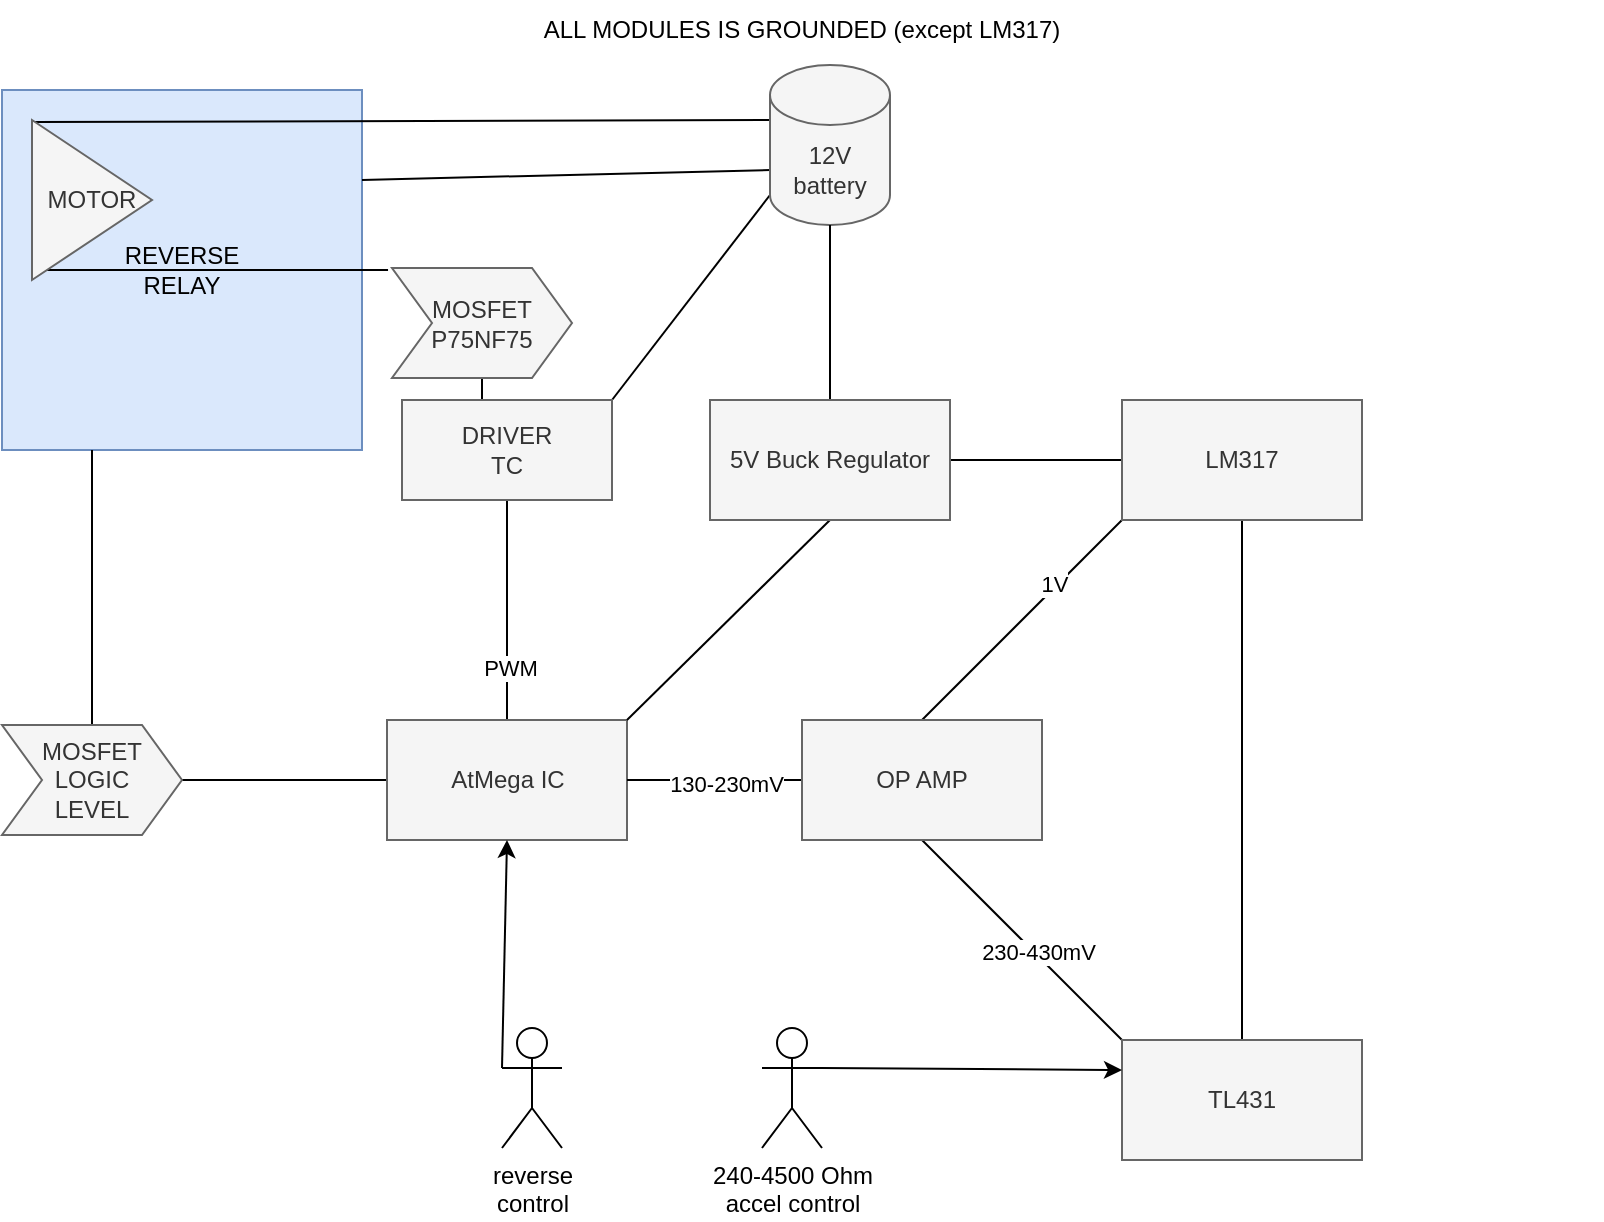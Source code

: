 <mxfile version="20.2.3" type="device"><diagram id="sPb9eUxnsZ-MSJxocBRI" name="Страница 1"><mxGraphModel dx="946" dy="591" grid="1" gridSize="10" guides="1" tooltips="1" connect="1" arrows="1" fold="1" page="1" pageScale="1" pageWidth="827" pageHeight="1169" math="0" shadow="0"><root><mxCell id="0"/><mxCell id="1" parent="0"/><mxCell id="a7ImAMt-HawjHiM1yz0Q-28" value="REVERSE&lt;br&gt;RELAY" style="whiteSpace=wrap;html=1;aspect=fixed;fillColor=#dae8fc;strokeColor=#6c8ebf;" vertex="1" parent="1"><mxGeometry y="45" width="180" height="180" as="geometry"/></mxCell><mxCell id="a7ImAMt-HawjHiM1yz0Q-10" style="edgeStyle=none;rounded=0;orthogonalLoop=1;jettySize=auto;html=1;exitX=0.5;exitY=0;exitDx=0;exitDy=0;entryX=0.5;entryY=1;entryDx=0;entryDy=0;endArrow=none;endFill=0;" edge="1" parent="1" source="a7ImAMt-HawjHiM1yz0Q-1" target="a7ImAMt-HawjHiM1yz0Q-9"><mxGeometry relative="1" as="geometry"/></mxCell><mxCell id="a7ImAMt-HawjHiM1yz0Q-47" value="PWM" style="edgeLabel;html=1;align=center;verticalAlign=middle;resizable=0;points=[];" vertex="1" connectable="0" parent="a7ImAMt-HawjHiM1yz0Q-10"><mxGeometry x="-0.527" relative="1" as="geometry"><mxPoint x="1" as="offset"/></mxGeometry></mxCell><mxCell id="a7ImAMt-HawjHiM1yz0Q-30" style="edgeStyle=none;rounded=0;orthogonalLoop=1;jettySize=auto;html=1;exitX=0;exitY=0.5;exitDx=0;exitDy=0;entryX=1;entryY=0.5;entryDx=0;entryDy=0;endArrow=none;endFill=0;" edge="1" parent="1" source="a7ImAMt-HawjHiM1yz0Q-1" target="a7ImAMt-HawjHiM1yz0Q-32"><mxGeometry relative="1" as="geometry"/></mxCell><mxCell id="a7ImAMt-HawjHiM1yz0Q-1" value="AtMega IC" style="rounded=0;whiteSpace=wrap;html=1;fillColor=#f5f5f5;fontColor=#333333;strokeColor=#666666;" vertex="1" parent="1"><mxGeometry x="192.5" y="360" width="120" height="60" as="geometry"/></mxCell><mxCell id="a7ImAMt-HawjHiM1yz0Q-11" style="edgeStyle=none;rounded=0;orthogonalLoop=1;jettySize=auto;html=1;exitX=0;exitY=1;exitDx=0;exitDy=-15;exitPerimeter=0;entryX=1;entryY=0;entryDx=0;entryDy=0;endArrow=none;endFill=0;" edge="1" parent="1" source="a7ImAMt-HawjHiM1yz0Q-2" target="a7ImAMt-HawjHiM1yz0Q-9"><mxGeometry relative="1" as="geometry"/></mxCell><mxCell id="a7ImAMt-HawjHiM1yz0Q-38" style="edgeStyle=none;rounded=0;orthogonalLoop=1;jettySize=auto;html=1;exitX=0;exitY=0;exitDx=0;exitDy=27.5;exitPerimeter=0;entryX=0.017;entryY=0.013;entryDx=0;entryDy=0;entryPerimeter=0;endArrow=none;endFill=0;" edge="1" parent="1" source="a7ImAMt-HawjHiM1yz0Q-2" target="a7ImAMt-HawjHiM1yz0Q-25"><mxGeometry relative="1" as="geometry"/></mxCell><mxCell id="a7ImAMt-HawjHiM1yz0Q-39" style="edgeStyle=none;rounded=0;orthogonalLoop=1;jettySize=auto;html=1;exitX=0;exitY=0;exitDx=0;exitDy=52.5;exitPerimeter=0;entryX=1;entryY=0.25;entryDx=0;entryDy=0;endArrow=none;endFill=0;" edge="1" parent="1" source="a7ImAMt-HawjHiM1yz0Q-2" target="a7ImAMt-HawjHiM1yz0Q-28"><mxGeometry relative="1" as="geometry"/></mxCell><mxCell id="a7ImAMt-HawjHiM1yz0Q-2" value="12V battery" style="shape=cylinder3;whiteSpace=wrap;html=1;boundedLbl=1;backgroundOutline=1;size=15;fillColor=#f5f5f5;fontColor=#333333;strokeColor=#666666;" vertex="1" parent="1"><mxGeometry x="384" y="32.5" width="60" height="80" as="geometry"/></mxCell><mxCell id="a7ImAMt-HawjHiM1yz0Q-5" style="rounded=0;orthogonalLoop=1;jettySize=auto;html=1;exitX=1;exitY=0.5;exitDx=0;exitDy=0;entryX=0;entryY=0.5;entryDx=0;entryDy=0;endArrow=none;endFill=0;" edge="1" parent="1" source="a7ImAMt-HawjHiM1yz0Q-3" target="a7ImAMt-HawjHiM1yz0Q-4"><mxGeometry relative="1" as="geometry"/></mxCell><mxCell id="a7ImAMt-HawjHiM1yz0Q-6" style="rounded=0;orthogonalLoop=1;jettySize=auto;html=1;exitX=0.5;exitY=1;exitDx=0;exitDy=0;entryX=1;entryY=0;entryDx=0;entryDy=0;endArrow=none;endFill=0;" edge="1" parent="1" source="a7ImAMt-HawjHiM1yz0Q-3" target="a7ImAMt-HawjHiM1yz0Q-1"><mxGeometry relative="1" as="geometry"/></mxCell><mxCell id="a7ImAMt-HawjHiM1yz0Q-8" style="edgeStyle=none;rounded=0;orthogonalLoop=1;jettySize=auto;html=1;exitX=0.5;exitY=0;exitDx=0;exitDy=0;entryX=0.5;entryY=1;entryDx=0;entryDy=0;entryPerimeter=0;endArrow=none;endFill=0;" edge="1" parent="1" source="a7ImAMt-HawjHiM1yz0Q-3" target="a7ImAMt-HawjHiM1yz0Q-2"><mxGeometry relative="1" as="geometry"/></mxCell><mxCell id="a7ImAMt-HawjHiM1yz0Q-3" value="5V Buck Regulator" style="rounded=0;whiteSpace=wrap;html=1;fillColor=#f5f5f5;fontColor=#333333;strokeColor=#666666;" vertex="1" parent="1"><mxGeometry x="354" y="200" width="120" height="60" as="geometry"/></mxCell><mxCell id="a7ImAMt-HawjHiM1yz0Q-13" value="" style="edgeStyle=none;rounded=0;orthogonalLoop=1;jettySize=auto;html=1;endArrow=none;endFill=0;" edge="1" parent="1" source="a7ImAMt-HawjHiM1yz0Q-4" target="a7ImAMt-HawjHiM1yz0Q-12"><mxGeometry relative="1" as="geometry"/></mxCell><mxCell id="a7ImAMt-HawjHiM1yz0Q-19" style="edgeStyle=none;rounded=0;orthogonalLoop=1;jettySize=auto;html=1;exitX=0;exitY=1;exitDx=0;exitDy=0;entryX=0.5;entryY=0;entryDx=0;entryDy=0;endArrow=none;endFill=0;" edge="1" parent="1" source="a7ImAMt-HawjHiM1yz0Q-4" target="a7ImAMt-HawjHiM1yz0Q-14"><mxGeometry relative="1" as="geometry"/></mxCell><mxCell id="a7ImAMt-HawjHiM1yz0Q-20" value="1V" style="edgeLabel;html=1;align=center;verticalAlign=middle;resizable=0;points=[];" vertex="1" connectable="0" parent="a7ImAMt-HawjHiM1yz0Q-19"><mxGeometry x="-0.356" y="-1" relative="1" as="geometry"><mxPoint x="-1" as="offset"/></mxGeometry></mxCell><mxCell id="a7ImAMt-HawjHiM1yz0Q-4" value="LM317" style="rounded=0;whiteSpace=wrap;html=1;fillColor=#f5f5f5;fontColor=#333333;strokeColor=#666666;" vertex="1" parent="1"><mxGeometry x="560" y="200" width="120" height="60" as="geometry"/></mxCell><mxCell id="a7ImAMt-HawjHiM1yz0Q-26" style="edgeStyle=none;rounded=0;orthogonalLoop=1;jettySize=auto;html=1;exitX=0.381;exitY=0;exitDx=0;exitDy=0;endArrow=none;endFill=0;exitPerimeter=0;entryX=0.5;entryY=1;entryDx=0;entryDy=0;" edge="1" parent="1" source="a7ImAMt-HawjHiM1yz0Q-9" target="a7ImAMt-HawjHiM1yz0Q-33"><mxGeometry relative="1" as="geometry"><mxPoint x="240" y="90" as="targetPoint"/></mxGeometry></mxCell><mxCell id="a7ImAMt-HawjHiM1yz0Q-9" value="DRIVER&lt;br&gt;TC" style="rounded=0;whiteSpace=wrap;html=1;fillColor=#f5f5f5;fontColor=#333333;strokeColor=#666666;" vertex="1" parent="1"><mxGeometry x="200" y="200" width="105" height="50" as="geometry"/></mxCell><mxCell id="a7ImAMt-HawjHiM1yz0Q-15" value="" style="edgeStyle=none;rounded=0;orthogonalLoop=1;jettySize=auto;html=1;endArrow=none;endFill=0;entryX=0.5;entryY=1;entryDx=0;entryDy=0;exitX=0;exitY=0;exitDx=0;exitDy=0;" edge="1" parent="1" source="a7ImAMt-HawjHiM1yz0Q-12" target="a7ImAMt-HawjHiM1yz0Q-14"><mxGeometry relative="1" as="geometry"/></mxCell><mxCell id="a7ImAMt-HawjHiM1yz0Q-22" value="230-430mV" style="edgeLabel;html=1;align=center;verticalAlign=middle;resizable=0;points=[];" vertex="1" connectable="0" parent="a7ImAMt-HawjHiM1yz0Q-15"><mxGeometry x="-0.135" y="-1" relative="1" as="geometry"><mxPoint as="offset"/></mxGeometry></mxCell><mxCell id="a7ImAMt-HawjHiM1yz0Q-12" value="TL431" style="rounded=0;whiteSpace=wrap;html=1;fillColor=#f5f5f5;fontColor=#333333;strokeColor=#666666;" vertex="1" parent="1"><mxGeometry x="560" y="520" width="120" height="60" as="geometry"/></mxCell><mxCell id="a7ImAMt-HawjHiM1yz0Q-16" style="edgeStyle=none;rounded=0;orthogonalLoop=1;jettySize=auto;html=1;exitX=0;exitY=0.5;exitDx=0;exitDy=0;endArrow=none;endFill=0;entryX=1;entryY=0.5;entryDx=0;entryDy=0;" edge="1" parent="1" source="a7ImAMt-HawjHiM1yz0Q-14" target="a7ImAMt-HawjHiM1yz0Q-1"><mxGeometry relative="1" as="geometry"><mxPoint x="330" y="390" as="targetPoint"/></mxGeometry></mxCell><mxCell id="a7ImAMt-HawjHiM1yz0Q-21" value="130-230mV" style="edgeLabel;html=1;align=center;verticalAlign=middle;resizable=0;points=[];" vertex="1" connectable="0" parent="a7ImAMt-HawjHiM1yz0Q-16"><mxGeometry x="-0.125" y="2" relative="1" as="geometry"><mxPoint as="offset"/></mxGeometry></mxCell><mxCell id="a7ImAMt-HawjHiM1yz0Q-14" value="OP AMP" style="rounded=0;whiteSpace=wrap;html=1;fillColor=#f5f5f5;fontColor=#333333;strokeColor=#666666;" vertex="1" parent="1"><mxGeometry x="400" y="360" width="120" height="60" as="geometry"/></mxCell><mxCell id="a7ImAMt-HawjHiM1yz0Q-18" style="edgeStyle=none;rounded=0;orthogonalLoop=1;jettySize=auto;html=1;exitX=1;exitY=0.333;exitDx=0;exitDy=0;exitPerimeter=0;entryX=0;entryY=0.25;entryDx=0;entryDy=0;endArrow=classic;endFill=1;" edge="1" parent="1" source="a7ImAMt-HawjHiM1yz0Q-17" target="a7ImAMt-HawjHiM1yz0Q-12"><mxGeometry relative="1" as="geometry"/></mxCell><mxCell id="a7ImAMt-HawjHiM1yz0Q-17" value="240-4500 Ohm&lt;br&gt;accel control" style="shape=umlActor;verticalLabelPosition=bottom;verticalAlign=top;html=1;outlineConnect=0;" vertex="1" parent="1"><mxGeometry x="380" y="514" width="30" height="60" as="geometry"/></mxCell><mxCell id="a7ImAMt-HawjHiM1yz0Q-37" style="edgeStyle=none;rounded=0;orthogonalLoop=1;jettySize=auto;html=1;exitX=0.083;exitY=0.938;exitDx=0;exitDy=0;entryX=-0.022;entryY=0.018;entryDx=0;entryDy=0;endArrow=none;endFill=0;exitPerimeter=0;entryPerimeter=0;" edge="1" parent="1" source="a7ImAMt-HawjHiM1yz0Q-25" target="a7ImAMt-HawjHiM1yz0Q-33"><mxGeometry relative="1" as="geometry"/></mxCell><mxCell id="a7ImAMt-HawjHiM1yz0Q-25" value="MOTOR" style="triangle;whiteSpace=wrap;html=1;fillColor=#f5f5f5;fontColor=#333333;strokeColor=#666666;" vertex="1" parent="1"><mxGeometry x="15" y="60" width="60" height="80" as="geometry"/></mxCell><mxCell id="a7ImAMt-HawjHiM1yz0Q-31" style="edgeStyle=none;rounded=0;orthogonalLoop=1;jettySize=auto;html=1;exitX=0.5;exitY=0;exitDx=0;exitDy=0;entryX=0.25;entryY=1;entryDx=0;entryDy=0;endArrow=none;endFill=0;" edge="1" parent="1" source="a7ImAMt-HawjHiM1yz0Q-32" target="a7ImAMt-HawjHiM1yz0Q-28"><mxGeometry relative="1" as="geometry"/></mxCell><mxCell id="a7ImAMt-HawjHiM1yz0Q-32" value="&lt;span style=&quot;color: rgb(51, 51, 51);&quot;&gt;MOSFET LOGIC&lt;/span&gt;&lt;br style=&quot;color: rgb(51, 51, 51);&quot;&gt;&lt;span style=&quot;color: rgb(51, 51, 51);&quot;&gt;LEVEL&lt;/span&gt;" style="shape=step;perimeter=stepPerimeter;whiteSpace=wrap;html=1;fixedSize=1;fillColor=#f5f5f5;fontColor=#333333;strokeColor=#666666;" vertex="1" parent="1"><mxGeometry y="362.5" width="90" height="55" as="geometry"/></mxCell><mxCell id="a7ImAMt-HawjHiM1yz0Q-33" value="MOSFET&lt;br&gt;P75NF75" style="shape=step;perimeter=stepPerimeter;whiteSpace=wrap;html=1;fixedSize=1;fillColor=#f5f5f5;fontColor=#333333;strokeColor=#666666;" vertex="1" parent="1"><mxGeometry x="195" y="134" width="90" height="55" as="geometry"/></mxCell><mxCell id="a7ImAMt-HawjHiM1yz0Q-34" style="edgeStyle=none;rounded=0;orthogonalLoop=1;jettySize=auto;html=1;exitX=0;exitY=1;exitDx=0;exitDy=0;endArrow=none;endFill=0;" edge="1" parent="1" source="a7ImAMt-HawjHiM1yz0Q-9" target="a7ImAMt-HawjHiM1yz0Q-9"><mxGeometry relative="1" as="geometry"/></mxCell><mxCell id="a7ImAMt-HawjHiM1yz0Q-35" value="ALL MODULES IS GROUNDED (except LM317)" style="text;html=1;strokeColor=none;fillColor=none;align=center;verticalAlign=middle;whiteSpace=wrap;rounded=0;" vertex="1" parent="1"><mxGeometry width="800" height="30" as="geometry"/></mxCell><mxCell id="a7ImAMt-HawjHiM1yz0Q-36" style="edgeStyle=none;rounded=0;orthogonalLoop=1;jettySize=auto;html=1;exitX=1;exitY=1;exitDx=0;exitDy=0;endArrow=none;endFill=0;" edge="1" parent="1" source="a7ImAMt-HawjHiM1yz0Q-28" target="a7ImAMt-HawjHiM1yz0Q-28"><mxGeometry relative="1" as="geometry"/></mxCell><mxCell id="a7ImAMt-HawjHiM1yz0Q-44" style="edgeStyle=none;rounded=0;orthogonalLoop=1;jettySize=auto;html=1;exitX=0;exitY=0.333;exitDx=0;exitDy=0;exitPerimeter=0;entryX=0.5;entryY=1;entryDx=0;entryDy=0;endArrow=classic;endFill=1;" edge="1" parent="1" source="a7ImAMt-HawjHiM1yz0Q-42" target="a7ImAMt-HawjHiM1yz0Q-1"><mxGeometry relative="1" as="geometry"/></mxCell><mxCell id="a7ImAMt-HawjHiM1yz0Q-42" value="reverse&lt;br&gt;control" style="shape=umlActor;verticalLabelPosition=bottom;verticalAlign=top;html=1;outlineConnect=0;" vertex="1" parent="1"><mxGeometry x="250" y="514" width="30" height="60" as="geometry"/></mxCell></root></mxGraphModel></diagram></mxfile>